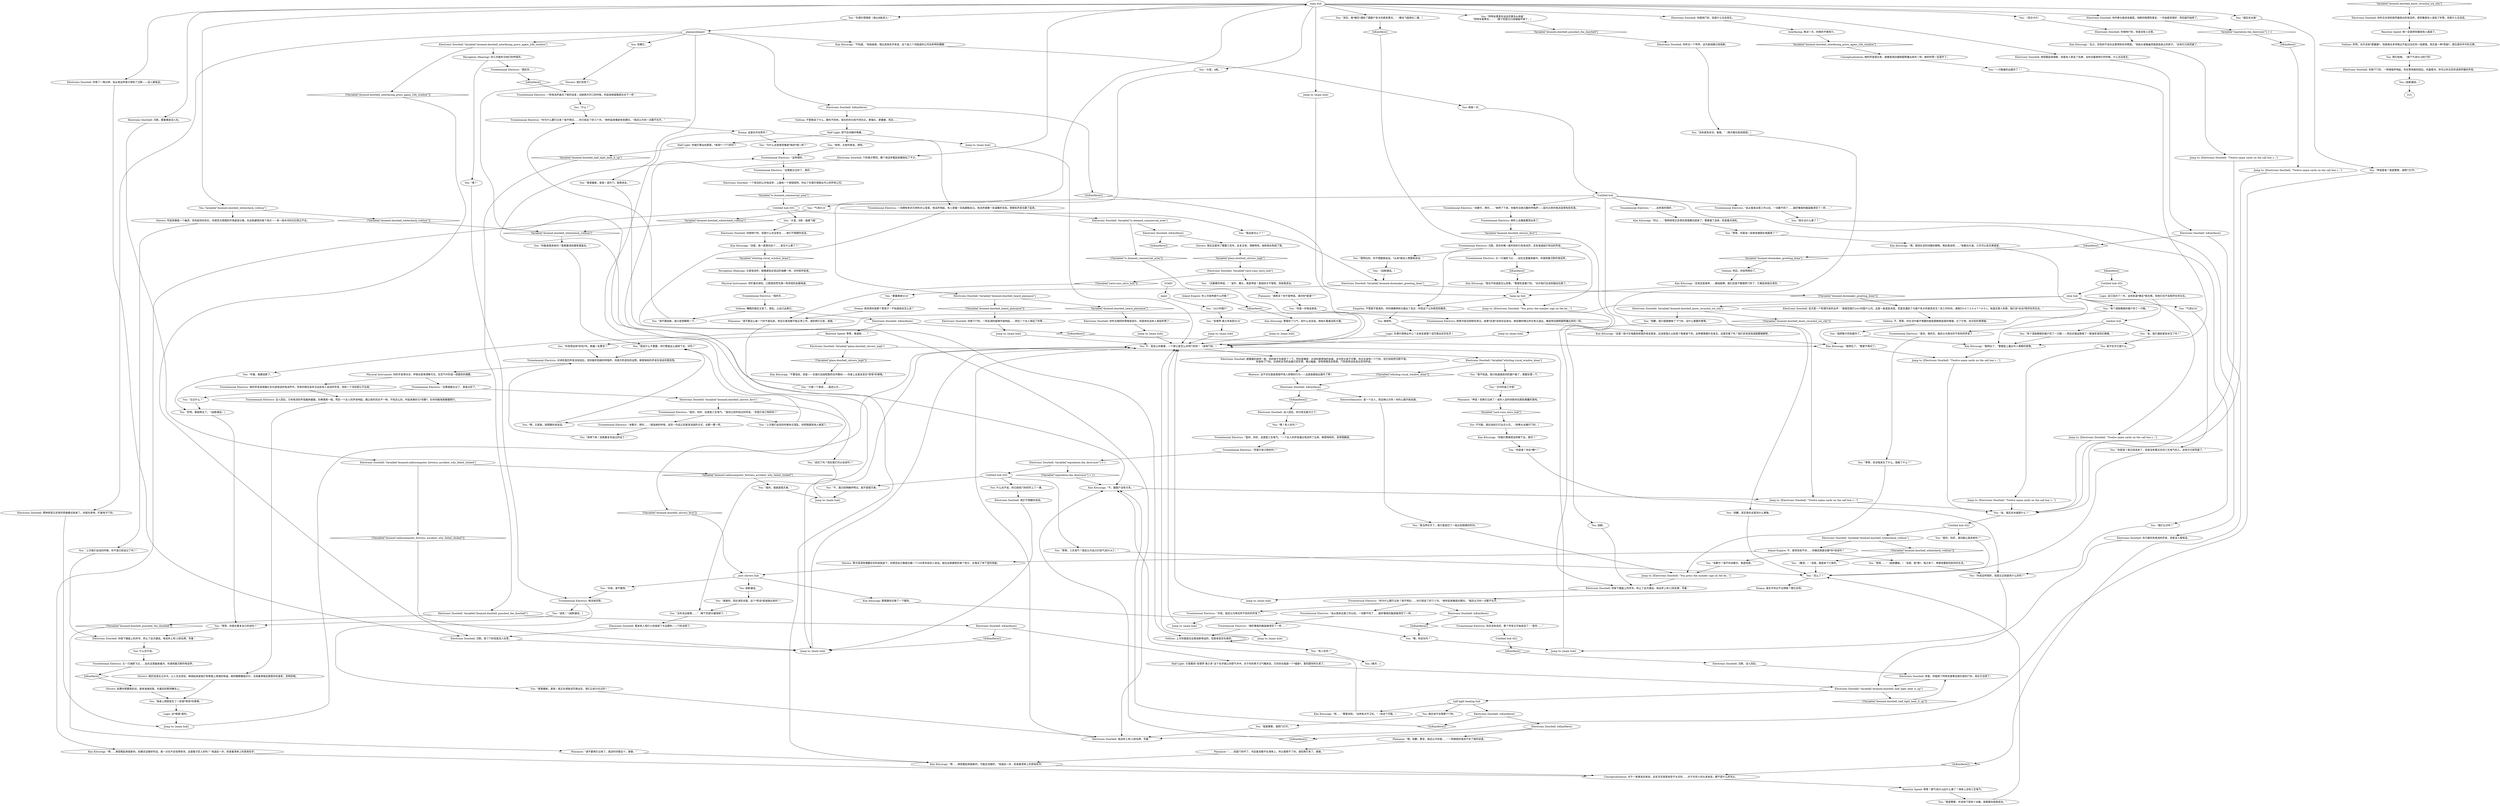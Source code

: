 # DOOMED / ELECTRONIC DOORBELL
# This is a doorbell intercom that lets you call up all the failed businesses in the Doomed Commercial Area.
# ==================================================
digraph G {
	  0 [label="START"];
	  1 [label="input"];
	  2 [label="Kim Kitsuragi: “嗯。我现在没时间跟你解释。稍后再说吧……”他看向大海，几乎可以说充满渴望。"];
	  3 [label="You: “大堂，A栋。”"];
	  4 [label="You: “瑞瓦肖冰城”"];
	  5 [label="Electronic Doorbell: 就像猫的胡须一般，你的胡子先感受了一下，然后是嘴唇：对讲机那锈蚀的金属，冰冷而又高不可攀。你正在亲吻一个门铃，但它却依然沉默不语。\n你亲吻了门铃。对讲机冰冷的金属已经生锈，难以触碰，却有种莫名的熟悉。门铃依然没有发出任何声音。"];
	  6 [label="Plaisance: “……但是门铃坏了，书店甚至都不在清单上，所以我帮不了你。请别再打来了。谢谢。”"];
	  7 [label="Interfacing: 再试一次，你按的不够用力。"];
	  8 [label="You: “不，我已经明确声明过，我不是毁灭者。”"];
	  9 [label="You: “有个混账朝我的窗户扔了一只鞋。”"];
	  10 [label="Kim Kitsuragi: “我也不知道是怎么回事。”警督检查着门铃。“也许我们应该别碰这玩意了。”"];
	  11 [label="Tricentennial Electrics: 对讲机里的声音没有回应，但你能听到她的呼吸声。风再次吹进你的话筒，噼里啪啦的声音在电话亭里回荡。"];
	  12 [label="Tricentennial Electrics: 她再次尝试抑制住哭泣。结果*还是*没有完全成功。她安静的啜泣声古老又遥远，像是用旧蜡制圆筒播出来的一样。"];
	  13 [label="Tricentennial Electrics: “总算能忘记你了，真好。”"];
	  14 [label="You: “我这是怎么了？”"];
	  15 [label="Electronic Doorbell: 你按下门铃，一阵走调的旋律开始响起……然后一个女人拿起了听筒……"];
	  16 [label="Electronic Doorbell: 你按响门铃，但是什么也没发生……他们不想跟你说话。"];
	  17 [label="window hub"];
	  18 [label="You: “金，我们遇到紧急状况了吗？”"];
	  19 [label="Untitled hub (03)"];
	  20 [label="Jump to: [Electronic Doorbell: \"Twelve name cards on the call box r...\"]"];
	  21 [label="Jump to: [Electronic Doorbell: \"Twelve name cards on the call box r...\"]"];
	  22 [label="Electronic Doorbell: Variable[\"doomed.doorbell_heard_plaisance\"]"];
	  23 [label="Variable[\"doomed.doorbell_heard_plaisance\"]", shape=diamond];
	  24 [label="!(Variable[\"doomed.doorbell_heard_plaisance\"])", shape=diamond];
	  25 [label="Electronic Doorbell: 你听见相同的等候室音乐，但是再也没有人拿起听筒了……"];
	  26 [label="Tricentennial Electrics: “您是打来订购的吗？”"];
	  27 [label="You: “忘记什么？”"];
	  28 [label="Tricentennial Electrics: 她没有回答。"];
	  29 [label="Electronic Doorbell: 你按下键盘上的井号，终止了这次通话。电话亭上有12张名牌，写着："];
	  30 [label="You: “我明白的，你不想跟我说话。*从来*就没人想跟我说话。”"];
	  31 [label="hang up hub"];
	  32 [label="You: “上次我们谈话的时候有点混乱。你把我跟其他人搞混了。”"];
	  33 [label="You: “请不要挂断。我只是想解释一下。”"];
	  34 [label="Drama: 这是在开玩笑吗？"];
	  35 [label="Electronic Doorbell: 看来有人用打火机熔掉了半边塑料——门铃没用了。"];
	  36 [label="Jump to: [main hub]"];
	  37 [label="Electronic Doorbell: IsKimHere()"];
	  38 [label="IsKimHere()", shape=diamond];
	  39 [label="!(IsKimHere())", shape=diamond];
	  40 [label="You: 什么也不说。你已经给门铃好好上了一课。"];
	  41 [label="Electronic Doorbell: 没人回应。你已经无能为力了。"];
	  42 [label="Kim Kitsuragi: “我明白了。”警督脸上露出令人费解的表情。"];
	  43 [label="Jump to: [main hub]"];
	  44 [label="Tricentennial Electrics: “是的，你好，这里是三生电气。”一个女人的声音通过电流传了出来，噼里啪啦的，显得很脆弱。"];
	  45 [label="Electronic Doorbell: 你按下门铃，一阵嗡嗡声响起，你在等待她的回应。外面很冷，你可以听见风吹进扬声器的声音。"];
	  46 [label="Plaisance: “请原谅？你不是坤诺。请问你*是谁*？”"];
	  47 [label="Jump to: [Electronic Doorbell: \"Twelve name cards on the call box r...\"]"];
	  48 [label="Jump to: [main hub]"];
	  49 [label="You: “普莱桑斯，是我！请开门，我想进去。”"];
	  50 [label="Electronic Doorbell: Variable[\"doomed.radiocomputer_fortress_accident_why_failed_clicked\"]"];
	  51 [label="Variable[\"doomed.radiocomputer_fortress_accident_why_failed_clicked\"]", shape=diamond];
	  52 [label="!(Variable[\"doomed.radiocomputer_fortress_accident_why_failed_clicked\"])", shape=diamond];
	  53 [label="You: 挂断通话。"];
	  54 [label="post shivers hub"];
	  55 [label="You: 再打给她。（按下气流SCA的门铃）"];
	  56 [label="You: “喂，又是我。我想跟你说说话。”"];
	  57 [label="Physical Instrument: 你的手变得冰凉，呼吸也变得清晰可见，在空气中形成一团银色的烟雾。"];
	  58 [label="You: “来吧，古老的录音。哭吧。”"];
	  59 [label="Tricentennial Electrics: “就好像我的脑袋被清空了一样……”"];
	  60 [label="Volition: 糟糕的感应又来了。放松。让自己远离它。"];
	  61 [label="You: “东德尔塔弹球（请从B栋进入）”"];
	  62 [label="Inland Empire: 你上次亲吻是什么时候？"];
	  63 [label="Rhetoric: 这不仅仅是故意毁坏他人财物的行为——这是直接抛出窗外了啊！"];
	  64 [label="Perception (Hearing): 又是电流声，就像紧贴在耳边的海螺一样，对你轻声低语。"];
	  65 [label="Tricentennial Electrics: “我的天……”"];
	  66 [label="You: “我说什么不重要，你打算就这么继续下去，对吗？”"];
	  67 [label="Tricentennial Electrics: 一间拥有老式乐钟的办公室里，电话声响起，有人穿着一双高跟鞋走过。电流声就像一张温暖的毛毯，把那些声音包裹了起来。"];
	  68 [label="Logic: 东德尔塔商业中心？这肯定是那个诅咒商业区的名字！"];
	  69 [label="Untitled hub (03)"];
	  70 [label="Kim Kitsuragi: “我明白了。”警督不再问了。"];
	  71 [label="You: “艾玛时装工作室”"];
	  72 [label="You: “阿特米普青年运动员拳击&体操”\n“阿特米普拳击……”（剩下的部分已经被破坏掉了。）"];
	  73 [label="Electronic Doorbell: 你等了一两分钟，但从电话亭里只得到了沉默——没人接电话。"];
	  74 [label="Plaisance: “坤诺！别再打过来了！成年人没时间陪你玩那些愚蠢的游戏。”"];
	  75 [label="Jump to: [main hub]"];
	  76 [label="You: 再按一次。"];
	  77 [label="Electronic Doorbell: Variable[\"doomed.doorbell_whitecheck_volition\"]"];
	  78 [label="Variable[\"doomed.doorbell_whitecheck_volition\"]", shape=diamond];
	  79 [label="!(Variable[\"doomed.doorbell_whitecheck_volition\"])", shape=diamond];
	  80 [label="Inland Empire: 不，感觉有些不对……你确定她是在跟*你*说话吗？"];
	  81 [label="Tricentennial Electrics: “你为什么要打过来？我不明白……你已经走了好几个月。”她听起来像是在颤抖。“我还以为你一点都不在乎。”"];
	  82 [label="You: “上次我们谈话的时候，你不是已经说过了吗？”"];
	  83 [label="Electronic Doorbell: Variable[\"plaza.doorbell_shivers_high\"]"];
	  84 [label="Variable[\"plaza.doorbell_shivers_high\"]", shape=diamond];
	  85 [label="!(Variable[\"plaza.doorbell_shivers_high\"])", shape=diamond];
	  86 [label="Electronic Doorbell: Variable[\"whirling.viscal_window_done\"]"];
	  87 [label="Variable[\"whirling.viscal_window_done\"]", shape=diamond];
	  88 [label="!(Variable[\"whirling.viscal_window_done\"])", shape=diamond];
	  89 [label="You: “我不知道。我只知道我房间的窗户破了，需要处理一下。”"];
	  90 [label="You: “气流SCA”"];
	  91 [label="You: “其实，我*确实*遇到了跟窗户有关的紧急情况。”（看向飞旋旅社二楼。）"];
	  92 [label="You: “有个混账朝我的窗户扔了一只鞋——然后还强迫我喝了一瓶海军准将红朗姆。”"];
	  93 [label="Jump to: [Electronic Doorbell: \"Twelve name cards on the call box r...\"]"];
	  94 [label="You: “喂？有人在吗？”"];
	  95 [label="You: “喂？”"];
	  96 [label="You: “天啦，请不要哭。”"];
	  97 [label="Kim Kitsuragi: 警督跟你交换了一下眼色。"];
	  98 [label="Tricentennial Electrics: 一阵电流声盖住了她的话语；当她再次开口的时候，听起来她就像是在水下一样："];
	  99 [label="You: “刚才出什么事了？”"];
	  100 [label="Tricentennial Electrics: 又一只海鸥飞过……站在这里越来越冷，你凝视着沉默的电话亭。"];
	  101 [label="Electronic Doorbell: 你只能听到电流的声音，但是没人接电话。"];
	  102 [label="Plaisance: “请不要再打过来了，我没时间管这个。谢谢。”"];
	  103 [label="You: “你是一份电话录音。”"];
	  104 [label="Kim Kitsuragi: “这肯定是某种……接线故障。我们还是不要摆弄门铃了，它看起来挺古老的。”"];
	  105 [label="Shivers: 如果你想要我的话，就来海滩找我，在最后的那场舞会上。"];
	  106 [label="Electronic Doorbell: Variable[\"yard.cuno_intro_hub\"]"];
	  107 [label="Variable[\"yard.cuno_intro_hub\"]", shape=diamond];
	  108 [label="!(Variable[\"yard.cuno_intro_hub\"])", shape=diamond];
	  109 [label="You: （试着模仿坤诺。）“滚开，猪头，我是坤诺！我他妈才不管呢，快放我进去。”"];
	  110 [label="You: 忽略它。"];
	  111 [label="You: “是的，你好，请问能让我进来吗？”"];
	  112 [label="You: “抱歉，其实我在这里没什么事做。”"];
	  113 [label="You: “我们认识吗？”"];
	  114 [label="Shivers: 寒冷深深地埋藏在你的皮肤底下，你感觉自己像是在跟一个100多年前的人说话。就在这栋建筑的某个地方，水淹没了地下室的地板。"];
	  115 [label="Tricentennial Electrics: 沉默。现在你唯一能听到的只有电流声，还有海浪拍打岸边的声音。"];
	  116 [label="Jump to: [main hub]"];
	  117 [label="Jump to: [main hub]"];
	  118 [label="You: 什么也不说。"];
	  119 [label="Jump to: [main hub]"];
	  120 [label="Jump to: [main hub]"];
	  121 [label="Kim Kitsuragi: “不，跟窗户没有关系。”"];
	  122 [label="You: 我不在乎它是什么。"];
	  123 [label="shoe hub"];
	  124 [label="Electronic Doorbell: IsKimHere()"];
	  125 [label="IsKimHere()", shape=diamond];
	  126 [label="!(IsKimHere())", shape=diamond];
	  127 [label="Electrochemistry: 是一个女人，而且她认识你！你的心跳开始加速。"];
	  128 [label="You: “等等，告诉我发生了什么。我做了什么？”"];
	  129 [label="Tricentennial Electrics: “自从我来这里工作以后，一切都不同了……就好像我的脑袋被清空了一样……”"];
	  130 [label="You: “法布龙出租車……”（剩下的部分被烧掉了。）"];
	  131 [label="Jump to: [main hub]"];
	  132 [label="Electronic Doorbell: 沉默。按了门铃但是没人应答。"];
	  133 [label="You: “坤诺是谁？我是警察，请把门打开。”"];
	  134 [label="Electronic Doorbell: Variable[\"doomed.doorbell_interfacing_press_again_24h_window\"]"];
	  135 [label="Variable[\"doomed.doorbell_interfacing_press_again_24h_window\"]", shape=diamond];
	  136 [label="!(Variable[\"doomed.doorbell_interfacing_press_again_24h_window\"])", shape=diamond];
	  137 [label="Perception (Hearing): 你几乎能听见他们的呼吸声。"];
	  138 [label="Reaction Speed: 她一定是把你跟其他人搞混了。"];
	  139 [label="You: “我当然在乎了。我只是经历了一段比较困难的时间。”"];
	  140 [label="Tricentennial Electrics: “天啦，我还以为再也听不到你的声音了。”"];
	  141 [label="Untitled hub (02)"];
	  142 [label="You: “我身上刚刚发生了一些很*奇怪*的事情。”"];
	  143 [label="You: “大堂，B栋：褴褛飞旋”"];
	  144 [label="You: （空白卡片）"];
	  145 [label="Electronic Doorbell: 门铃表示赞同。整个电话亭看起来都放松了不少。"];
	  146 [label="You: “我是警察，请把门打开。”"];
	  147 [label="Kim Kitsuragi: “不知道，”他耸耸肩。相比其他名字来说，这个由三个词组成的公司名称特别模糊："];
	  148 [label="Untitled hub (02)"];
	  149 [label="Conceptualization: 她的声音很古老，就像是用旧蜡制圆筒播出来的一样。她的听筒一定是坏了。"];
	  150 [label="Electronic Doorbell: Variable[\"reputation.the_destroyer\"] > 1"];
	  151 [label="Variable[\"reputation.the_destroyer\"] > 1", shape=diamond];
	  152 [label="!(Variable[\"reputation.the_destroyer\"] > 1)", shape=diamond];
	  153 [label="Untitled hub (03)"];
	  154 [label="You: “你是谁？你在*哪*？”"];
	  155 [label="You: “咳咳……”（挺直腰板。）“没错，是*我*。我又来了，卑微地重新回到你的生活。”"];
	  156 [label="You: “米歇尔？我不叫米歇尔。我是哈里。”"];
	  157 [label="Electronic Doorbell: IsKimHere()"];
	  158 [label="IsKimHere()", shape=diamond];
	  159 [label="!(IsKimHere())", shape=diamond];
	  160 [label="Tricentennial Electrics: 你还没有说完，那个声音又开始说话了：“是你……”"];
	  161 [label="Tricentennial Electrics: “你为什么要打过来？我不明白……你已经走了好几个月。”她听起来像是有些颤抖。“我还以为你一点都不在乎。”"];
	  162 [label="You: “快停下来！别再重复你说过的话了！”"];
	  163 [label="You: “说完了吗？现在我们可以谈谈吗？”"];
	  164 [label="Tricentennial Electrics: “总算是能忘记了，真是太好了。”"];
	  165 [label="Kim Kitsuragi: “所以……”那种奇怪又异常的思维模式结束了。警督插了进来，检查着对讲机。"];
	  166 [label="Electronic Doorbell: 沉默。没人回应。"];
	  167 [label="plaisanceheard"];
	  168 [label="Plaisance: “请不要这么做！门铃不是玩具，而且它甚至都不能正常工作。请别再打过来，谢谢。”"];
	  169 [label="Jump to: [main hub]"];
	  170 [label="You: “没有紧急状况，谢谢。”（再次看向其他按钮。）"];
	  171 [label="Tricentennial Electrics: “是你。我的天，我还以为再也听不到你的声音了……”"];
	  172 [label="Drama: 谁在乎你记不记得她？随它去吧。"];
	  173 [label="Volition: 好吧，也许没有*更健康*，但是喝太多导致记不起过去任何一段感情，其实是一种*奖励*。遗忘是你手中的王牌。"];
	  174 [label="Half Light: 怒气在你胸中聚集……"];
	  175 [label="You: 继续听。"];
	  176 [label="You: “有人在吗？”"];
	  177 [label="Electronic Doorbell: Variable[\"tc.doomed_commercial_area\"]"];
	  178 [label="Variable[\"tc.doomed_commercial_area\"]", shape=diamond];
	  179 [label="!(Variable[\"tc.doomed_commercial_area\"])", shape=diamond];
	  180 [label="Electronic Doorbell: IsKimHere()"];
	  181 [label="IsKimHere()", shape=diamond];
	  182 [label="!(IsKimHere())", shape=diamond];
	  183 [label="Shivers: 我在这里待了整整三百年。反复无常，清晰明亮。钠和雨水构成了我。"];
	  184 [label="Shivers: 她的话语太过冰冷，让人无法领会。她闻起来是钠灯和車窗上雨滴的味道。她的眼睛像指示灯，注视着黑暗走廊里你的身影，忽明忽暗。"];
	  185 [label="Kim Kitsuragi: “不要误会，但是——在我们这段短暂的合作期间——你身上总是会发生*奇怪*的事情。”"];
	  186 [label="Logic: 这*倒是*真的。"];
	  187 [label="You: “只是一个录音……我还以为……”"];
	  188 [label="Jump to: [main hub]"];
	  189 [label="Electronic Doorbell: 恭喜，你毁掉了阿特米普拳击俱乐部的门铃。现在它没用了。"];
	  190 [label="Electronic Doorbell: 你听见一个哔声，这代表线路已经挂断。"];
	  191 [label="Kim Kitsuragi: “嗯……按钮看起来挺新的。可能还没接好。”他退后一步，检查着清单上的其他名字。"];
	  192 [label="Electronic Doorbell: 这次是一个和蔼可亲的女声：“感谢您拨打24小时窗户公司。这是一条语音消息。您是否遇到了与窗户有关的紧急状况？非工作时间，请拨打0-0-7-2-5-4-7-7-6-5-1。街道无情人有情，我们会*永远*陪伴在你左右。”"];
	  193 [label="Untitled hub"];
	  194 [label="You: “我是警察，听说地下室有个冰箱，我需要你放我进去。”"];
	  195 [label="Tricentennial Electrics: “……这样真的很好。”"];
	  196 [label="You: “什么？”"];
	  197 [label="Electronic Doorbell: IsKimHere()"];
	  198 [label="IsKimHere()", shape=diamond];
	  199 [label="!(IsKimHere())", shape=diamond];
	  200 [label="Reaction Speed: 等等，难道她……？"];
	  201 [label="Jump to: [main hub]"];
	  202 [label="Electronic Doorbell: Variable[\"doomed.doorbell_half_light_beat_it_up\"]"];
	  203 [label="Variable[\"doomed.doorbell_half_light_beat_it_up\"]", shape=diamond];
	  204 [label="!(Variable[\"doomed.doorbell_half_light_beat_it_up\"])", shape=diamond];
	  205 [label="half light beating hub"];
	  206 [label="Electronic Doorbell: Variable[\"doomed.doorbell_punched_the_doorbell\"]"];
	  207 [label="Variable[\"doomed.doorbell_punched_the_doorbell\"]", shape=diamond];
	  208 [label="!(Variable[\"doomed.doorbell_punched_the_doorbell\"])", shape=diamond];
	  209 [label="Electronic Doorbell: IsKimHere()"];
	  210 [label="IsKimHere()", shape=diamond];
	  211 [label="!(IsKimHere())", shape=diamond];
	  212 [label="Half Light: 只是看到“安德罗·奥兰多”这个名字就让你怒气冲冲。对于你的男子汉气概来说，它的存在就是一个*威胁*，更别提你的头发了。"];
	  213 [label="Reaction Speed: 等等！那气流SCA出什么事了？清单上没有三生电气。"];
	  214 [label="You: “一只鞋被扔出窗外了！”"];
	  215 [label="You: “听着，我要挂断了。”"];
	  216 [label="Electronic Doorbell: Variable[\"doomed.doorbell_shivers_first\"]"];
	  217 [label="Variable[\"doomed.doorbell_shivers_first\"]", shape=diamond];
	  218 [label="!(Variable[\"doomed.doorbell_shivers_first\"])", shape=diamond];
	  219 [label="Tricentennial Electrics: “是的，你好，这里是三生电气。”是你之前听到过的声音。“您是打来订购的吗？”"];
	  220 [label="Physical Instrument: 你盯着对讲机，口腔里突然充满一阵奇怪的金属味道。"];
	  221 [label="You: (挂断通话。)"];
	  222 [label="Volition: 上次你就是在这里挂断电话的，但是录音还在继续。"];
	  223 [label="Tricentennial Electrics: 没人回应，只有电流的声音越来越强，仿佛落雨一般。然后一个女人的声音响起，跟之前的完全不一样。不知怎么的，听起来美妙又*完整*。在你的脑海里缓缓爬行。"];
	  224 [label="You: [离开。]"];
	  225 [label="Electronic Doorbell: 你按响门铃，但是什么也没发生。"];
	  226 [label="You: “安德罗·奥兰多发型SCA”"];
	  227 [label="Electronic Doorbell: 你的拳头砸进金属里，纯粹的物理性报复。一开始感觉很好，然后就开始疼了。"];
	  228 [label="Kim Kitsuragi: “你就打算继续这样砸下去，是吗？”"];
	  229 [label="Jump to: [Electronic Doorbell: \"Twelve name cards on the call box r...\"]"];
	  230 [label="Shivers: 他们失败了。"];
	  231 [label="You: “是的，我就是毁灭者。”"];
	  232 [label="You: “等等，三生电气？我还以为自己打给气流SCA了。”"];
	  233 [label="You: “气流SCA”"];
	  234 [label="You: Variable[\"doomed.doorbell_whitecheck_volition\"]"];
	  235 [label="Variable[\"doomed.doorbell_whitecheck_volition\"]", shape=diamond];
	  236 [label="!(Variable[\"doomed.doorbell_whitecheck_volition\"])", shape=diamond];
	  237 [label="Shivers: 听起来像是一个幽灵。风吹起你的衣衫，你感觉与周围的环境逐渐分离。在这栋建筑的某个地方——有一段冰冷的记忆挥之不去。"];
	  238 [label="Tricentennial Electrics: 她听上去像是要哭出来了。"];
	  239 [label="You: “好吧，那就再见了。”(挂断通话。)"];
	  240 [label="Jump to: [Electronic Doorbell: \"You press the number sign on the ke...\"]"];
	  241 [label="You: “谢谢你。现在请告诉我，这个*笑话*是谁搞出来的？”"];
	  242 [label="Tricentennial Electrics: 她的声音逐渐融化在长途电话的电流声中。你有时候也会听见远处有人说话的声音，但却一个词也辨认不出来。"];
	  243 [label="Tricentennial Electrics: “这样很好。”"];
	  244 [label="Tricentennial Electrics: 又一只海鸥飞过……站在这里越来越冷，你凝视着沉默的电话亭。"];
	  245 [label="You: （挂断通话。）"];
	  246 [label="Kim Kitsuragi: “嗯……按钮看起来挺新的。如果还没接好的话，我一点也不会觉得惊讶。这是骰子匠人的吗？”他退后一步，检查着清单上的其他名字。"];
	  247 [label="Volition: 然后，你突然明白了。"];
	  248 [label="Electronic Doorbell: 一个老旧的公共电话亭，上面有一个按钮矩阵，列出了东德尔塔商业中心的所有公司。"];
	  249 [label="You: “24小时窗户”"];
	  250 [label="Electronic Doorbell: 按钮看起来很新，但是有人拿走了名牌。当你试着按响它的时候，什么也没发生。"];
	  251 [label="Electronic Doorbell: 你按响门铃，但是没有人应答。"];
	  252 [label="Jump to: [main hub]"];
	  253 [label="Conceptualization: 对于一家美发店来说，这名字还真是有些不太吉利……对于任何人的头发来说，都不是什么好兆头。"];
	  254 [label="Kim Kitsuragi: “总之，恐怕你不会在这里得到任何帮助。”他抬头望着幽灵般高高耸立的房子。“这地方已经荒废了。”"];
	  255 [label="Jump to: [Electronic Doorbell: \"Twelve name cards on the call box r...\"]"];
	  256 [label="Electronic Doorbell: 他们不想跟你说话。"];
	  257 [label="Electronic Doorbell: 你听见对讲机扬声器发出的电流声。感觉像是有人拿起了听筒，但是什么也没说。"];
	  258 [label="You: “你是谁？我已经进来了，但是没有看见任何三生电气的人。这地方已经荒废了。”"];
	  259 [label="Tricentennial Electrics: “米歇尔，拜托……”她停了下来，你能听见她沉重的呼吸声——因为古老的电流显得有些失真。"];
	  260 [label="You: “你说这样很好，但是忘记到底有什么好的？”"];
	  261 [label="You: “该死！”(挂断通话。)"];
	  262 [label="Empathy: 不管是不是真的，你的镜像神经元做出了反应：听到这个让你感觉到痛苦。"];
	  263 [label="Kim Kitsuragi: “这是一段卡在电路系统里的电话录音。应该是很久以前某个租客留下的。这种事情偶尔会发生。这里完事了吗？我们还有其他谜题要破解呢。”"];
	  264 [label="You: “等等，你是说一段录音被困在电路里了？”"];
	  265 [label="main hub"];
	  266 [label="You: 不，我会让你看看，一个绅士是怎么对待门铃的！（亲吻门铃。）"];
	  267 [label="Kim Kitsuragi: “呃……”警督说到。“这样有点不卫生。”（有这个可能。）"];
	  268 [label="Kim Kitsuragi: 警督叹了口气，但什么也没说。他抬头看着这栋大楼。"];
	  269 [label="Jump to: [main hub]"];
	  270 [label="You: “我把鞋子扔到窗外了。”"];
	  271 [label="Electronic Doorbell: Variable[\"doomed.doorbell_know_revachol_ice_city\"]"];
	  272 [label="Variable[\"doomed.doorbell_know_revachol_ice_city\"]", shape=diamond];
	  273 [label="!(Variable[\"doomed.doorbell_know_revachol_ice_city\"])", shape=diamond];
	  274 [label="You: “抱歉，我只是随便按了下门铃，没什么重要的事情。”"];
	  275 [label="Electronic Doorbell: 那种奇怪又异常的思维模式结束了。你留在原地，盯着电子门铃。"];
	  276 [label="Electronic Doorbell: Variable[\"doomed.dicemaker_greeting_done\"]"];
	  277 [label="Variable[\"doomed.dicemaker_greeting_done\"]", shape=diamond];
	  278 [label="!(Variable[\"doomed.dicemaker_greeting_done\"])", shape=diamond];
	  279 [label="You: “要塞事故SCA”"];
	  280 [label="Electronic Doorbell: 沉默。要塞事故没人在。"];
	  281 [label="Drama: 她觉得你是那个熊孩子！不知道他会怎么说？"];
	  282 [label="You: 不可能。我应该给它打出点火花。（用拳头去捶打门铃。）"];
	  283 [label="You: 我应该不去管那个门铃。"];
	  284 [label="Electronic Doorbell: IsKimHere()"];
	  285 [label="IsKimHere()", shape=diamond];
	  286 [label="!(IsKimHere())", shape=diamond];
	  287 [label="Electronic Doorbell: IsKimHere()"];
	  288 [label="IsKimHere()", shape=diamond];
	  289 [label="!(IsKimHere())", shape=diamond];
	  290 [label="Plaisance: “哦，抱歉，警官，我还以为你是……”一阵微弱的电流干扰了她的话语。"];
	  291 [label="Electronic Doorbell: 电话亭上有12张名牌，写着："];
	  292 [label="You: “金，瑞瓦肖冰城是什么？”"];
	  293 [label="Logic: 这只说对了一半。这些街道*确实*很无情，但他们也不会陪伴在你左右。"];
	  294 [label="Volition: 不，等等。你生活中最不需要的就是更歇斯底里的情绪。忘了它吧。找点别的事情做。"];
	  295 [label="You: （撒谎。）“没错，我是来下订单的。”"];
	  296 [label="Tricentennial Electrics: “自从我来这里工作以后，一切都不同了……就好像我的脑袋被清空了一样……”"];
	  297 [label="Jump to: [Electronic Doorbell: \"You press the number sign on the ke...\"]"];
	  298 [label="You: “等等，你是在重复自己的话吗？”"];
	  299 [label="You: “你觉得这样*好玩*吗，欺骗一名警官？”"];
	  300 [label="You: “为什么还是感觉像是*我的*错一样？”"];
	  301 [label="Half Light: 你就打算站在那里，*承受*一个门铃吗？"];
	  302 [label="Kim Kitsuragi: “没错，我一直想问这个……发生什么事了？”"];
	  303 [label="You: 挂断。"];
	  304 [label="Tricentennial Electrics: “我的天……”"];
	  305 [label="You: “怎么了？”"];
	  306 [label="You: “喂，你还在吗？”"];
	  307 [label="You: “普莱桑斯，是我！我正在调查诅咒商业区，我们之前讨论过的！”"];
	  308 [label="Electronic Doorbell: IsKimHere()"];
	  309 [label="IsKimHere()", shape=diamond];
	  310 [label="!(IsKimHere())", shape=diamond];
	  311 [label="Volition: 不管她说了什么，都伤不到你。现在的你已经不同往日。更强壮，更健康，而且……"];
	  312 [label="You: “你能放我进来吗？我需要进到建筑里面去。”"];
	  313 [label="Tricentennial Electrics: “米歇尔，拜托……”就连她的呼吸，说完一句话之后尾音消退的方式，全都一模一样。"];
	  314 [label="Electronic Doorbell: 你按下键盘上的井号，终止了这次通话。电话亭上有12张名牌，写着："];
	  0 -> 1
	  1 -> 249
	  2 -> 70
	  3 -> 22
	  4 -> 133
	  5 -> 63
	  6 -> 191
	  7 -> 135
	  8 -> 269
	  9 -> 42
	  10 -> 31
	  11 -> 57
	  12 -> 263
	  13 -> 248
	  14 -> 276
	  15 -> 75
	  16 -> 302
	  17 -> 18
	  17 -> 171
	  17 -> 92
	  18 -> 122
	  19 -> 123
	  19 -> 293
	  20 -> 292
	  21 -> 292
	  22 -> 24
	  22 -> 23
	  23 -> 25
	  24 -> 15
	  25 -> 43
	  26 -> 150
	  27 -> 239
	  28 -> 307
	  28 -> 261
	  29 -> 117
	  30 -> 245
	  31 -> 240
	  31 -> 262
	  32 -> 66
	  33 -> 161
	  34 -> 67
	  34 -> 163
	  34 -> 300
	  35 -> 132
	  36 -> 266
	  37 -> 38
	  37 -> 39
	  38 -> 277
	  39 -> 253
	  40 -> 256
	  41 -> 94
	  42 -> 255
	  43 -> 266
	  44 -> 26
	  45 -> 221
	  46 -> 103
	  47 -> 292
	  48 -> 266
	  49 -> 291
	  50 -> 51
	  50 -> 52
	  51 -> 231
	  52 -> 36
	  53 -> 241
	  54 -> 96
	  54 -> 97
	  54 -> 53
	  55 -> 45
	  56 -> 66
	  57 -> 242
	  57 -> 164
	  58 -> 243
	  59 -> 222
	  59 -> 119
	  60 -> 33
	  60 -> 197
	  61 -> 167
	  62 -> 285
	  63 -> 124
	  64 -> 220
	  65 -> 60
	  66 -> 11
	  67 -> 177
	  67 -> 222
	  68 -> 266
	  69 -> 265
	  69 -> 246
	  69 -> 14
	  69 -> 143
	  70 -> 255
	  71 -> 74
	  72 -> 207
	  73 -> 132
	  74 -> 107
	  75 -> 266
	  76 -> 193
	  77 -> 80
	  77 -> 79
	  78 -> 312
	  79 -> 295
	  80 -> 114
	  80 -> 155
	  80 -> 156
	  81 -> 129
	  81 -> 140
	  81 -> 157
	  82 -> 314
	  83 -> 85
	  83 -> 86
	  84 -> 106
	  85 -> 185
	  86 -> 88
	  86 -> 89
	  87 -> 64
	  88 -> 124
	  89 -> 71
	  90 -> 258
	  91 -> 125
	  92 -> 42
	  93 -> 292
	  94 -> 44
	  95 -> 28
	  96 -> 28
	  97 -> 306
	  98 -> 196
	  99 -> 101
	  100 -> 309
	  101 -> 202
	  102 -> 191
	  103 -> 12
	  104 -> 31
	  105 -> 142
	  106 -> 108
	  106 -> 109
	  107 -> 282
	  108 -> 168
	  109 -> 46
	  110 -> 230
	  111 -> 305
	  112 -> 305
	  113 -> 260
	  114 -> 54
	  115 -> 240
	  115 -> 100
	  115 -> 30
	  115 -> 262
	  116 -> 266
	  117 -> 266
	  118 -> 244
	  119 -> 266
	  120 -> 266
	  121 -> 47
	  122 -> 20
	  123 -> 9
	  123 -> 271
	  123 -> 215
	  123 -> 90
	  123 -> 93
	  124 -> 126
	  124 -> 127
	  125 -> 303
	  126 -> 41
	  127 -> 139
	  128 -> 297
	  129 -> 59
	  130 -> 35
	  131 -> 266
	  132 -> 36
	  133 -> 291
	  134 -> 136
	  134 -> 137
	  135 -> 149
	  136 -> 132
	  137 -> 304
	  137 -> 95
	  138 -> 173
	  139 -> 297
	  140 -> 201
	  141 -> 198
	  142 -> 186
	  143 -> 16
	  144 -> 251
	  145 -> 121
	  146 -> 291
	  147 -> 76
	  148 -> 77
	  148 -> 111
	  149 -> 214
	  150 -> 152
	  150 -> 153
	  151 -> 288
	  152 -> 121
	  153 -> 232
	  153 -> 8
	  153 -> 40
	  154 -> 260
	  155 -> 260
	  156 -> 297
	  157 -> 160
	  157 -> 159
	  158 -> 98
	  159 -> 306
	  160 -> 141
	  161 -> 34
	  162 -> 11
	  163 -> 130
	  164 -> 216
	  164 -> 27
	  165 -> 264
	  166 -> 189
	  167 -> 134
	  167 -> 110
	  167 -> 49
	  167 -> 147
	  167 -> 308
	  167 -> 275
	  168 -> 191
	  169 -> 266
	  170 -> 47
	  171 -> 128
	  172 -> 81
	  173 -> 55
	  174 -> 58
	  174 -> 188
	  174 -> 301
	  175 -> 68
	  176 -> 224
	  177 -> 179
	  177 -> 180
	  178 -> 69
	  179 -> 266
	  180 -> 182
	  180 -> 183
	  181 -> 105
	  183 -> 84
	  184 -> 142
	  185 -> 187
	  186 -> 120
	  187 -> 243
	  188 -> 266
	  189 -> 202
	  190 -> 170
	  191 -> 253
	  192 -> 294
	  193 -> 195
	  193 -> 259
	  193 -> 296
	  193 -> 233
	  193 -> 112
	  193 -> 113
	  194 -> 305
	  195 -> 165
	  196 -> 161
	  197 -> 200
	  197 -> 199
	  198 -> 166
	  199 -> 70
	  200 -> 83
	  200 -> 299
	  201 -> 266
	  202 -> 204
	  202 -> 205
	  203 -> 206
	  204 -> 189
	  205 -> 267
	  205 -> 283
	  205 -> 284
	  206 -> 208
	  206 -> 209
	  207 -> 190
	  208 -> 102
	  209 -> 211
	  209 -> 212
	  210 -> 19
	  211 -> 36
	  212 -> 202
	  213 -> 194
	  214 -> 42
	  215 -> 239
	  216 -> 218
	  216 -> 219
	  217 -> 115
	  218 -> 54
	  219 -> 56
	  219 -> 313
	  219 -> 32
	  220 -> 65
	  221 -> 315
	  222 -> 176
	  222 -> 222
	  223 -> 184
	  225 -> 7
	  226 -> 252
	  227 -> 151
	  228 -> 154
	  229 -> 292
	  230 -> 36
	  231 -> 269
	  232 -> 305
	  233 -> 235
	  234 -> 236
	  234 -> 237
	  235 -> 78
	  236 -> 78
	  237 -> 82
	  238 -> 217
	  239 -> 298
	  240 -> 29
	  241 -> 130
	  242 -> 223
	  243 -> 13
	  244 -> 181
	  245 -> 276
	  246 -> 253
	  247 -> 104
	  248 -> 178
	  249 -> 226
	  250 -> 37
	  251 -> 254
	  252 -> 266
	  253 -> 213
	  254 -> 21
	  255 -> 292
	  256 -> 36
	  257 -> 138
	  258 -> 305
	  259 -> 238
	  260 -> 116
	  261 -> 298
	  262 -> 175
	  263 -> 70
	  264 -> 2
	  265 -> 225
	  265 -> 3
	  265 -> 227
	  265 -> 131
	  265 -> 4
	  265 -> 72
	  265 -> 73
	  265 -> 234
	  265 -> 144
	  265 -> 145
	  265 -> 280
	  265 -> 250
	  265 -> 91
	  265 -> 61
	  266 -> 5
	  267 -> 121
	  268 -> 48
	  269 -> 266
	  270 -> 42
	  271 -> 273
	  271 -> 274
	  272 -> 257
	  274 -> 169
	  275 -> 120
	  276 -> 278
	  276 -> 279
	  277 -> 247
	  278 -> 192
	  279 -> 281
	  280 -> 50
	  281 -> 168
	  282 -> 228
	  283 -> 146
	  284 -> 286
	  284 -> 287
	  285 -> 268
	  286 -> 121
	  287 -> 289
	  287 -> 290
	  288 -> 229
	  289 -> 121
	  290 -> 6
	  291 -> 266
	  292 -> 148
	  293 -> 17
	  294 -> 270
	  295 -> 305
	  296 -> 99
	  297 -> 29
	  298 -> 314
	  299 -> 11
	  300 -> 243
	  301 -> 203
	  302 -> 87
	  303 -> 29
	  304 -> 158
	  305 -> 172
	  306 -> 116
	  307 -> 291
	  308 -> 310
	  308 -> 311
	  309 -> 10
	  310 -> 31
	  311 -> 174
	  312 -> 66
	  313 -> 162
	  314 -> 118
}


